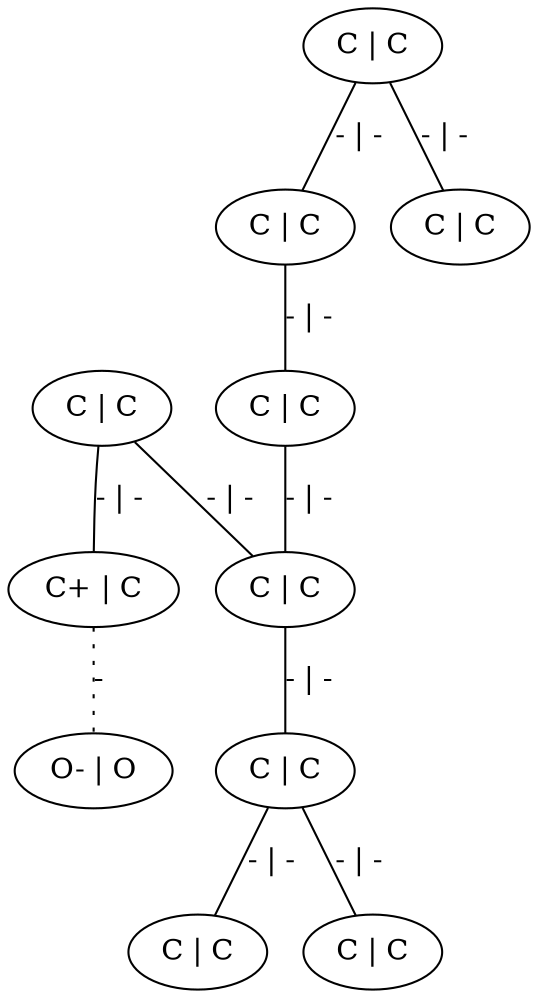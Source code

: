 graph G {
	0 [ label="C | C" ]
	1 [ label="C+ | C" ]
	2 [ label="C | C" ]
	3 [ label="C | C" ]
	4 [ label="C | C" ]
	5 [ label="C | C" ]
	6 [ label="C | C" ]
	7 [ label="C | C" ]
	8 [ label="C | C" ]
	9 [ label="C | C" ]
	10 [ label="O- | O" ]
	0 -- 1 [ label="- | -" ]
	0 -- 5 [ label="- | -" ]
	1 -- 10 [ style=dotted label="-" ]
	2 -- 3 [ label="- | -" ]
	2 -- 9 [ label="- | -" ]
	3 -- 4 [ label="- | -" ]
	4 -- 5 [ label="- | -" ]
	5 -- 6 [ label="- | -" ]
	6 -- 7 [ label="- | -" ]
	6 -- 8 [ label="- | -" ]
}
